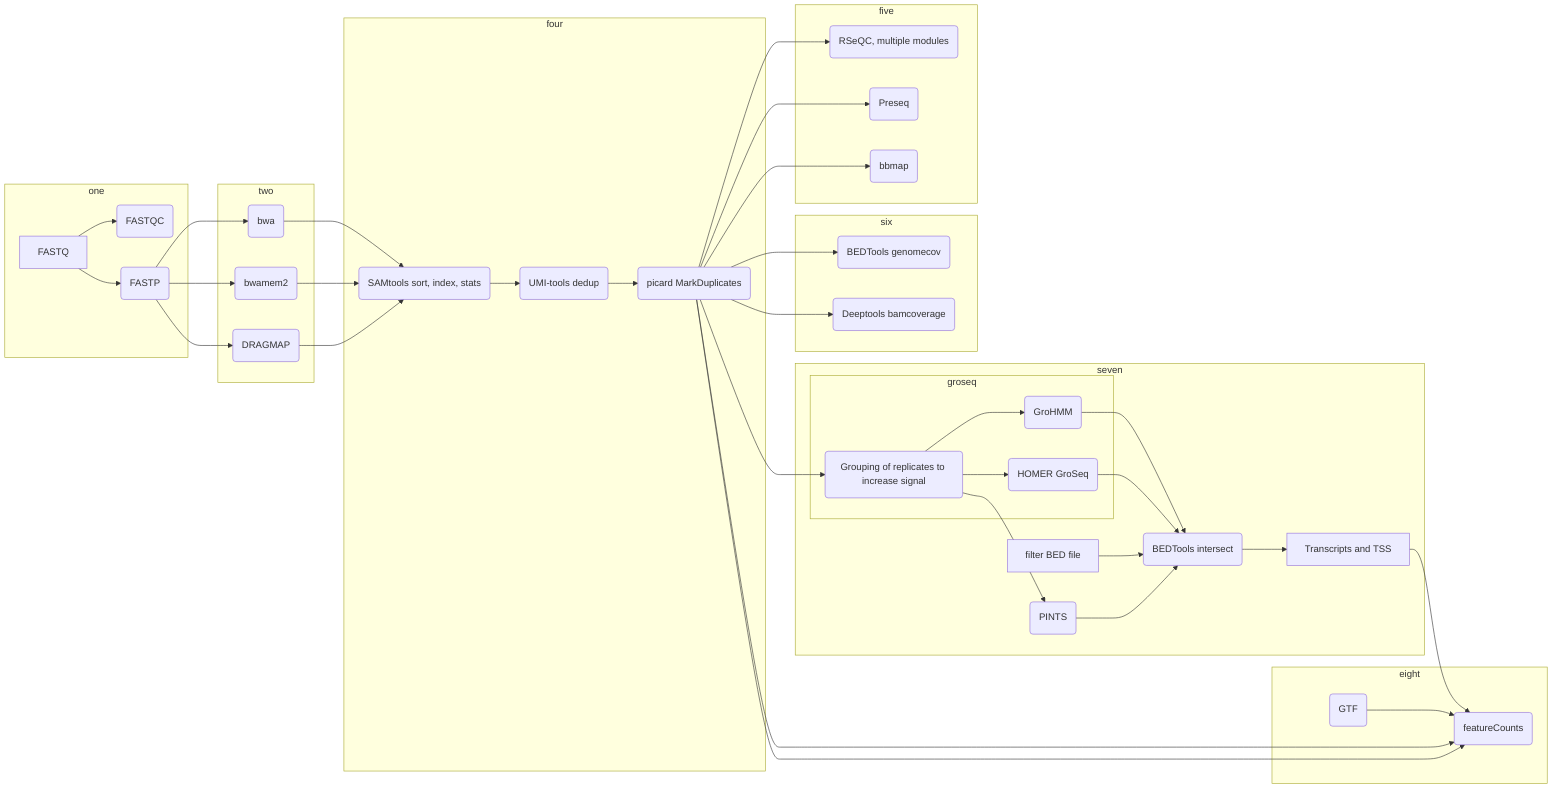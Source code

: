 graph LR
    subgraph one
        %% Pre-processing
        A[FASTQ] --> B(FASTQC)
        A --> C(FASTP)
    end
    subgraph two
        %% Genome Alignment
        C --> D(bwa)
        C --> E(bwamem2)
        C --> F(DRAGMAP)
    end
    subgraph four
        %% Post Processing
        D & E & F --> G(SAMtools sort, index, stats)
        G --> H(UMI-tools dedup) --> I(picard MarkDuplicates)
    end
    subgraph five
        %% Final QC
        I --> J(RSeQC, multiple modules)
        I --> K(Preseq)
        I --> L(bbmap)
    end
    subgraph six
        %% Coverage Graph
        I --> M(BEDTools genomecov)
        I --> N(Deeptools bamcoverage)
    end
    subgraph seven
        %% Transcript Identification
        I --> O(Grouping of replicates to increase signal)
        subgraph groseq
            O --> P(GroHMM)
            O --> Q(HOMER GroSeq)
        end
        O --> R(PINTS)
        bed[filter BED file] --> S(BEDTools intersect)
        P & Q & R --> S --> T[Transcripts and TSS]
    end
    subgraph eight
        %% Quantification
        I & T --> U(featureCounts)
        I & genes(GTF) --> U(featureCounts)
    end
    %% B & G & J & K & L & P & Q & U --> Z(MultiQC)